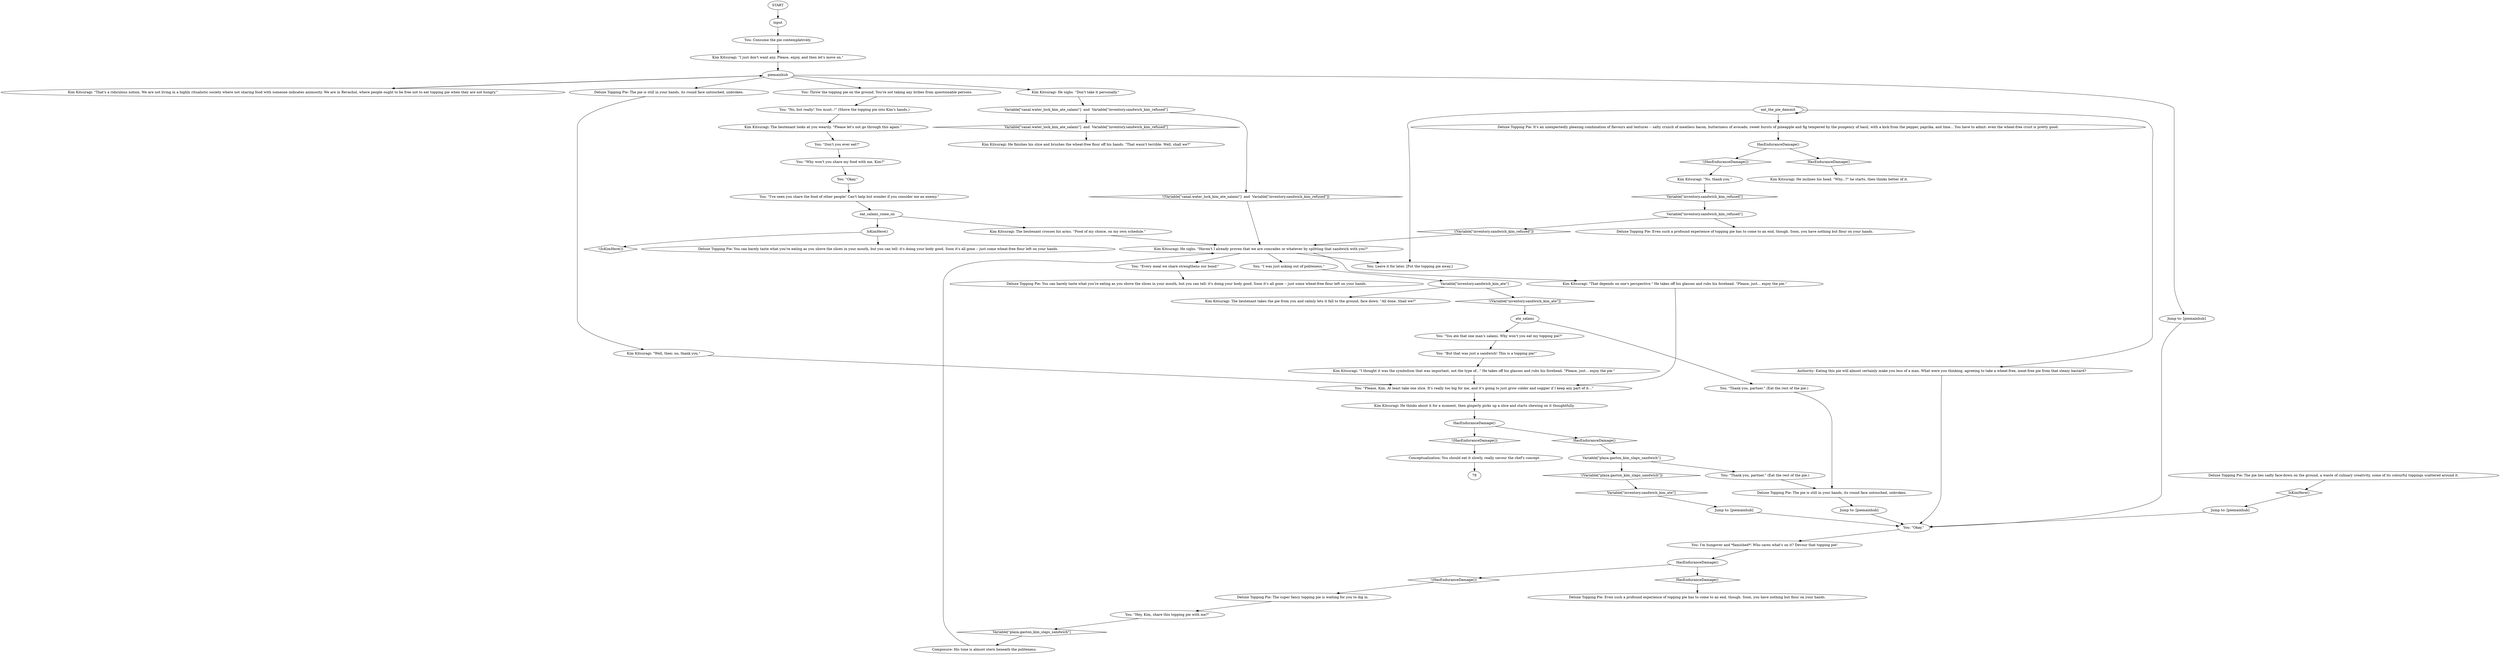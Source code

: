 # INVENTORY / DELUXE TOPPING PIE
# That some good pie to eat and get healthy.
# ==================================================
digraph G {
	  0 [label="START"];
	  1 [label="input"];
	  2 [label="You: Throw the topping pie on the ground. You're not taking any bribes from questionable persons."];
	  3 [label="Kim Kitsuragi: He thinks about it for a moment, then gingerly picks up a slice and starts chewing on it thoughtfully."];
	  4 [label="Jump to: [piemainhub]"];
	  5 [label="You: \"I was just asking out of politeness.\""];
	  6 [label="Kim Kitsuragi: \"I thought it was the symbolism that was important, not the type of...\" He takes off his glasses and rubs his forehead. \"Please, just... enjoy the pie.\""];
	  7 [label="HasEnduranceDamage()"];
	  8 [label="HasEnduranceDamage()", shape=diamond];
	  9 [label="!(HasEnduranceDamage())", shape=diamond];
	  10 [label="Variable[\"canal.water_lock_kim_ate_salami\"]  and  Variable[\"inventory.sandwich_kim_refused\"]"];
	  11 [label="Variable[\"canal.water_lock_kim_ate_salami\"]  and  Variable[\"inventory.sandwich_kim_refused\"]", shape=diamond];
	  12 [label="!(Variable[\"canal.water_lock_kim_ate_salami\"]  and  Variable[\"inventory.sandwich_kim_refused\"])", shape=diamond];
	  13 [label="You: \"You ate that one man's salami. Why won't you eat my topping pie?\""];
	  14 [label="HasEnduranceDamage()"];
	  15 [label="HasEnduranceDamage()", shape=diamond];
	  16 [label="!(HasEnduranceDamage())", shape=diamond];
	  17 [label="HasEnduranceDamage()"];
	  18 [label="HasEnduranceDamage()", shape=diamond];
	  19 [label="!(HasEnduranceDamage())", shape=diamond];
	  20 [label="Deluxe Topping Pie: The pie lies sadly face-down on the ground, a waste of culinary creativity, some of its colourful toppings scattered around it."];
	  21 [label="You: \"No, but really! You must..!\" (Shove the topping pie into Kim's hands.)"];
	  22 [label="Kim Kitsuragi: The lieutenant crosses his arms. \"Food of my choice, on my own schedule.\""];
	  23 [label="You: \"Why won't you share my food with me, Kim?\""];
	  24 [label="Deluxe Topping Pie: It's an unexpectedly pleasing combination of flavours and textures -- salty crunch of meatless bacon, butteriness of avocado, sweet bursts of pineapple and fig tempered by the pungency of basil, with a kick from the pepper, paprika, and lime... You have to admit: even the wheat-free crust is pretty good."];
	  25 [label="Kim Kitsuragi: \"I just don't want any. Please, enjoy, and then let's move on.\""];
	  26 [label="You: \"But that was just a sandwich! This is a topping pie!\""];
	  27 [label="You: \"Every meal we share strengthens our bond!\""];
	  28 [label="Kim Kitsuragi: \"That depends on one's perspective.\" He takes off his glasses and rubs his forehead. \"Please, just... enjoy the pie.\""];
	  29 [label="Deluxe Topping Pie: You can barely taste what you're eating as you shove the slices in your mouth, but you can tell: it's doing your body good. Soon it's all gone -- just some wheat-free flour left on your hands."];
	  30 [label="Deluxe Topping Pie: The super fancy topping pie is waiting for you to dig in."];
	  31 [label="You: Consume the pie contemplatively."];
	  32 [label="Deluxe Topping Pie: The pie is still in your hands, its round face untouched, unbroken."];
	  33 [label="You: \"I've seen you share the food of other people! Can't help but wonder if you consider me an enemy.\""];
	  34 [label="You: \"Thank you, partner.\" (Eat the rest of the pie.)"];
	  35 [label="Variable[\"plaza.gaston_kim_slaps_sandwich\"]"];
	  36 [label="Variable[\"plaza.gaston_kim_slaps_sandwich\"]", shape=diamond];
	  37 [label="!(Variable[\"plaza.gaston_kim_slaps_sandwich\"])", shape=diamond];
	  38 [label="You: \"Thank you, partner.\" (Eat the rest of the pie.)"];
	  39 [label="Conceptualization: You should eat it slowly, really savour the chef's concept."];
	  40 [label="You: \"Hey, Kim, share this topping pie with me?\""];
	  41 [label="Kim Kitsuragi: \"That's a ridiculous notion. We are not living in a highly ritualistic society where not sharing food with someone indicates animosity. We are in Revachol, where people ought to be free not to eat topping pie when they are not hungry.\""];
	  42 [label="eat_salami_come_on"];
	  43 [label="piemainhub"];
	  44 [label="You: \"Okay.\""];
	  45 [label="IsKimHere()"];
	  46 [label="IsKimHere()", shape=diamond];
	  47 [label="!(IsKimHere())", shape=diamond];
	  48 [label="Deluxe Topping Pie: You can barely taste what you're eating as you shove the slices in your mouth, but you can tell: it's doing your body good. Soon it's all gone -- just some wheat-free flour left on your hands."];
	  49 [label="Deluxe Topping Pie: Even such a profound experience of topping pie has to come to an end, though. Soon, you have nothing but flour on your hands."];
	  50 [label="Kim Kitsuragi: He inclines his head. \"Why...?\" he starts, then thinks better of it."];
	  51 [label="Jump to: [piemainhub]"];
	  52 [label="You: \"Please, Kim. At least take one slice. It's really too big for me, and it's going to just grow colder and soggier if I keep any part of it...\""];
	  53 [label="You: Leave it for later. [Put the topping pie away.]"];
	  54 [label="Kim Kitsuragi: He sighs. \"Don't take it personally.\""];
	  55 [label="You: \"Okay.\""];
	  56 [label="eat_the_pie_dammit"];
	  57 [label="Kim Kitsuragi: He sighs. \"Haven't I already proven that we are comrades or whatever by splitting that sandwich with you?\""];
	  58 [label="Jump to: [piemainhub]"];
	  59 [label="Kim Kitsuragi: \"Well, then: no, thank you.\""];
	  60 [label="Variable[\"inventory.sandwich_kim_ate\"]"];
	  61 [label="Variable[\"inventory.sandwich_kim_ate\"]", shape=diamond];
	  62 [label="!(Variable[\"inventory.sandwich_kim_ate\"])", shape=diamond];
	  63 [label="Kim Kitsuragi: The lieutenant takes the pie from you and calmly lets it fall to the ground, face down. \"All done. Shall we?\""];
	  64 [label="Kim Kitsuragi: The lieutenant looks at you wearily. \"Please let's not go through this again.\""];
	  65 [label="Composure: His tone is almost stern beneath the politeness."];
	  66 [label="Variable[\"inventory.sandwich_kim_refused\"]"];
	  67 [label="Variable[\"inventory.sandwich_kim_refused\"]", shape=diamond];
	  68 [label="!(Variable[\"inventory.sandwich_kim_refused\"])", shape=diamond];
	  69 [label="Deluxe Topping Pie: Even such a profound experience of topping pie has to come to an end, though. Soon, you have nothing but flour on your hands."];
	  70 [label="Kim Kitsuragi: \"No, thank you.\""];
	  71 [label="ate_salami"];
	  72 [label="Kim Kitsuragi: He finishes his slice and brushes the wheat-free flour off his hands. \"That wasn't terrible. Well, shall we?\""];
	  73 [label="Deluxe Topping Pie: The pie is still in your hands, its round face untouched, unbroken."];
	  74 [label="You: I'm hungover and *famished*! Who cares what's on it? Devour that topping pie!"];
	  75 [label="Jump to: [piemainhub]"];
	  76 [label="You: \"Don't you ever eat?\""];
	  77 [label="Authority: Eating this pie will almost certainly make you less of a man. What were you thinking, agreeing to take a wheat-free, meat-free pie from that sleazy bastard?"];
	  0 -> 1
	  1 -> 31
	  2 -> 21
	  3 -> 7
	  4 -> 44
	  5 -> 60
	  6 -> 52
	  7 -> 8
	  7 -> 9
	  8 -> 35
	  9 -> 39
	  10 -> 11
	  10 -> 12
	  11 -> 72
	  12 -> 57
	  13 -> 26
	  14 -> 16
	  14 -> 15
	  15 -> 49
	  16 -> 30
	  17 -> 18
	  17 -> 19
	  18 -> 50
	  19 -> 70
	  20 -> 46
	  21 -> 64
	  22 -> 57
	  23 -> 55
	  24 -> 17
	  25 -> 43
	  26 -> 6
	  27 -> 29
	  28 -> 52
	  30 -> 40
	  31 -> 25
	  32 -> 59
	  33 -> 42
	  34 -> 73
	  35 -> 37
	  35 -> 38
	  36 -> 65
	  37 -> 61
	  38 -> 73
	  39 -> 78
	  40 -> 36
	  41 -> 43
	  42 -> 45
	  42 -> 22
	  43 -> 32
	  43 -> 2
	  43 -> 41
	  43 -> 75
	  43 -> 54
	  44 -> 74
	  45 -> 48
	  45 -> 47
	  46 -> 51
	  51 -> 44
	  52 -> 3
	  54 -> 10
	  55 -> 33
	  56 -> 24
	  56 -> 56
	  56 -> 53
	  56 -> 77
	  57 -> 53
	  57 -> 27
	  57 -> 28
	  57 -> 5
	  58 -> 44
	  59 -> 52
	  60 -> 62
	  60 -> 63
	  61 -> 58
	  62 -> 71
	  64 -> 76
	  65 -> 57
	  66 -> 68
	  66 -> 69
	  67 -> 66
	  68 -> 57
	  70 -> 67
	  71 -> 34
	  71 -> 13
	  73 -> 4
	  74 -> 14
	  75 -> 44
	  76 -> 23
	  77 -> 44
}

